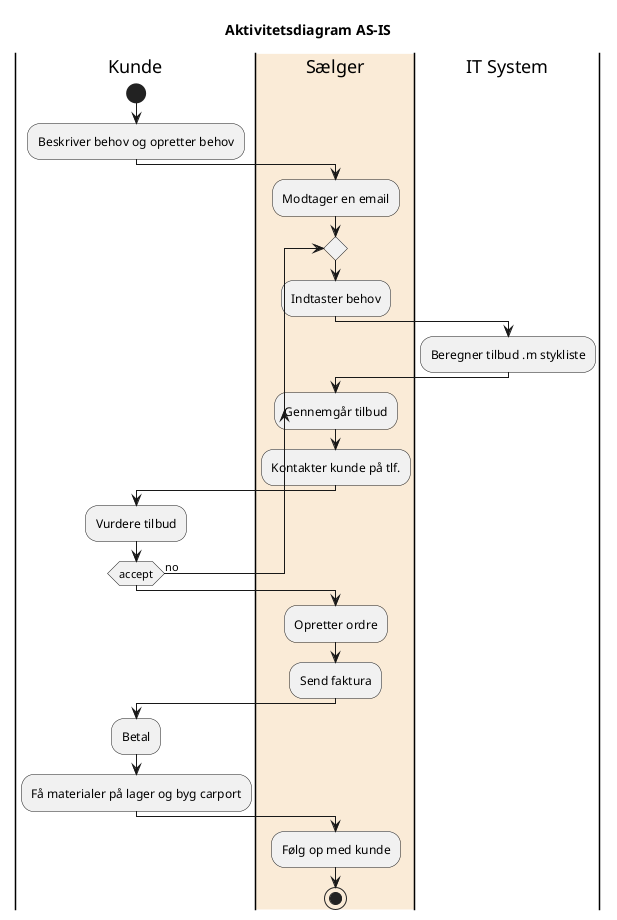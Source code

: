 @startuml
Title Aktivitetsdiagram AS-IS


|Kunde|
start
:Beskriver behov og opretter behov;

|Sælger|
:Modtager en email;
repeat
:Indtaster behov;

|IT System|
:Beregner tilbud .m stykliste;


|#AntiqueWhite|Sælger|
:Gennemgår tilbud;
:Kontakter kunde på tlf.;

|Kunde|
:Vurdere tilbud;

repeat while (accept) is (no)


|#AntiqueWhite|Sælger|
:Opretter ordre;
:Send faktura;

|Kunde|
:Betal;
:Få materialer på lager og byg carport;

|#AntiqueWhite|Sælger|
:Følg op med kunde;
stop



@enduml